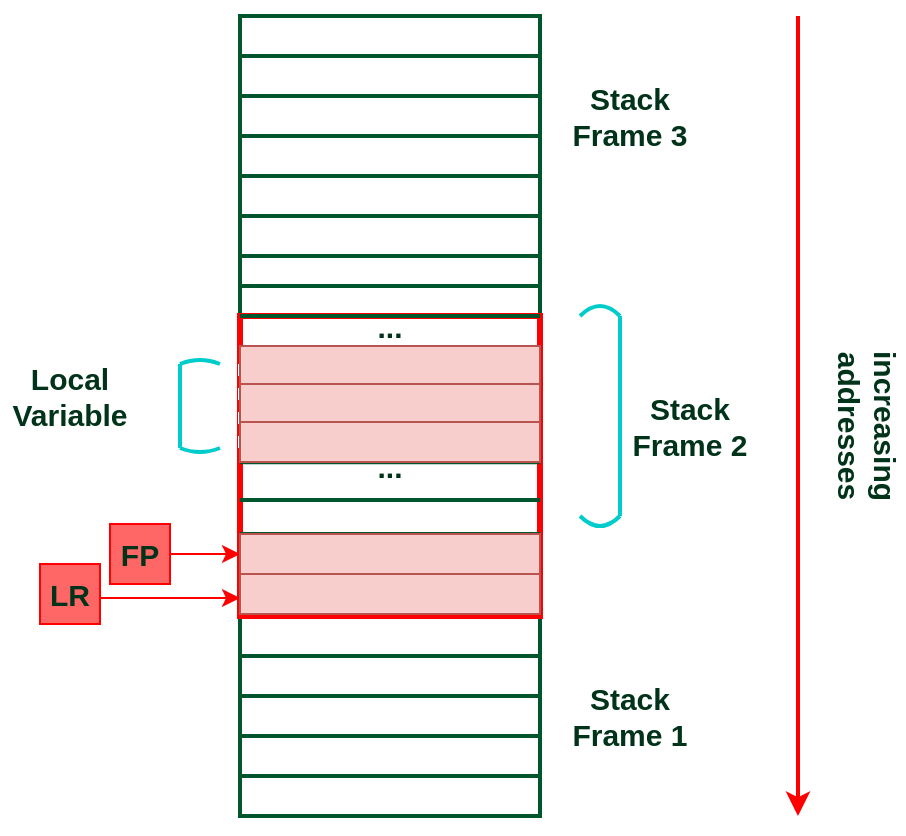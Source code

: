 <mxfile version="26.0.16">
  <diagram id="function_call_stack" name="Function Call Stack">
    <mxGraphModel dx="903" dy="550" grid="1" gridSize="10" guides="1" tooltips="1" connect="1" arrows="1" fold="1" page="1" pageScale="1" pageWidth="850" pageHeight="1100" math="0" shadow="0">
      <root>
        <mxCell id="0" />
        <mxCell id="1" parent="0" />
        <mxCell id="stack_outline" value="" style="rounded=0;whiteSpace=wrap;html=1;fillColor=none;strokeColor=#00562C;strokeWidth=2;fontStyle=1;fontSize=15;fontColor=#00331A;" parent="1" vertex="1">
          <mxGeometry x="200" y="100" width="150" height="400" as="geometry" />
        </mxCell>
        <mxCell id="dots1" value="..." style="text;html=1;strokeColor=#FF0000;fillColor=none;align=center;verticalAlign=middle;whiteSpace=wrap;rounded=0;fontColor=#00331A;strokeWidth=3;fontStyle=1;fontSize=15;" parent="1" vertex="1">
          <mxGeometry x="200" y="250" width="150" height="150" as="geometry" />
        </mxCell>
        <mxCell id="line1" value="" style="endArrow=none;html=1;rounded=0;strokeColor=#00562C;strokeWidth=2;entryX=1;entryY=0.25;entryDx=0;entryDy=0;exitX=0;exitY=0.25;exitDx=0;exitDy=0;fontStyle=1;fontSize=15;fontColor=#00331A;" parent="1" source="stack_outline" target="stack_outline" edge="1">
          <mxGeometry width="50" height="50" relative="1" as="geometry">
            <mxPoint x="200" y="200" as="sourcePoint" />
            <mxPoint x="350" y="200" as="targetPoint" />
          </mxGeometry>
        </mxCell>
        <mxCell id="line2" value="" style="endArrow=none;html=1;rounded=0;strokeColor=#00562C;strokeWidth=2;entryX=1;entryY=0.375;entryDx=0;entryDy=0;exitX=0;exitY=0.375;exitDx=0;exitDy=0;fontStyle=1;fontSize=15;fontColor=#00331A;" parent="1" source="stack_outline" target="stack_outline" edge="1">
          <mxGeometry width="50" height="50" relative="1" as="geometry">
            <mxPoint x="200" y="250" as="sourcePoint" />
            <mxPoint x="350" y="250" as="targetPoint" />
          </mxGeometry>
        </mxCell>
        <mxCell id="line3" value="" style="endArrow=none;html=1;rounded=0;strokeColor=#00562C;strokeWidth=2;entryX=1;entryY=0.5;entryDx=0;entryDy=0;exitX=0;exitY=0.5;exitDx=0;exitDy=0;fontStyle=1;fontSize=15;fontColor=#00331A;" parent="1" edge="1">
          <mxGeometry width="50" height="50" relative="1" as="geometry">
            <mxPoint x="200" y="304.0" as="sourcePoint" />
            <mxPoint x="350.0" y="304.0" as="targetPoint" />
          </mxGeometry>
        </mxCell>
        <mxCell id="line4" value="" style="endArrow=none;html=1;rounded=0;strokeColor=#00562C;strokeWidth=2;entryX=1;entryY=0.625;entryDx=0;entryDy=0;exitX=0;exitY=0.625;exitDx=0;exitDy=0;fontStyle=1;fontSize=15;fontColor=#00331A;" parent="1" edge="1">
          <mxGeometry width="50" height="50" relative="1" as="geometry">
            <mxPoint x="200" y="359.0" as="sourcePoint" />
            <mxPoint x="350.0" y="359" as="targetPoint" />
          </mxGeometry>
        </mxCell>
        <mxCell id="line5" value="" style="endArrow=none;html=1;rounded=0;strokeColor=#00562C;strokeWidth=2;entryX=1;entryY=0.75;entryDx=0;entryDy=0;exitX=0;exitY=0.75;exitDx=0;exitDy=0;fontStyle=1;fontSize=15;fontColor=#00331A;" parent="1" edge="1">
          <mxGeometry width="50" height="50" relative="1" as="geometry">
            <mxPoint x="200" y="388" as="sourcePoint" />
            <mxPoint x="350.0" y="388" as="targetPoint" />
          </mxGeometry>
        </mxCell>
        <mxCell id="local_vars_brace" value="" style="rounded=0;whiteSpace=wrap;html=1;fillColor=none;strokeColor=#FFFFFF;strokeWidth=2;dashed=1;fontStyle=1;fontSize=15;fontColor=#00331A;" parent="1" vertex="1">
          <mxGeometry x="180" y="270" width="20" height="50" as="geometry" />
        </mxCell>
        <mxCell id="FP_block" value="FP" style="rounded=0;whiteSpace=wrap;html=1;fillColor=#FF6666;strokeColor=#FF0000;fontStyle=1;fontSize=15;fontColor=#00331A;" parent="1" vertex="1">
          <mxGeometry x="135" y="354" width="30" height="30" as="geometry" />
        </mxCell>
        <mxCell id="LR_block" value="LR" style="rounded=0;whiteSpace=wrap;html=1;fillColor=#FF6666;strokeColor=#FF0000;fontStyle=1;fontSize=15;fontColor=#00331A;" parent="1" vertex="1">
          <mxGeometry x="100" y="374" width="30" height="30" as="geometry" />
        </mxCell>
        <mxCell id="fp_arrow" style="edgeStyle=orthogonalEdgeStyle;rounded=0;orthogonalLoop=1;jettySize=auto;html=1;exitX=1;exitY=0.5;exitDx=0;exitDy=0;strokeColor=#FF0000;entryX=0;entryY=0.675;entryDx=0;entryDy=0;entryPerimeter=0;fontStyle=1;fontSize=15;fontColor=#00331A;" parent="1" source="FP_block" edge="1">
          <mxGeometry relative="1" as="geometry">
            <Array as="points" />
            <mxPoint x="200" y="369" as="targetPoint" />
          </mxGeometry>
        </mxCell>
        <mxCell id="lr_arrow" style="edgeStyle=orthogonalEdgeStyle;rounded=0;orthogonalLoop=1;jettySize=auto;html=1;exitX=1;exitY=0.5;exitDx=0;exitDy=0;strokeColor=#FF0000;fontStyle=1;fontSize=15;fontColor=#00331A;" parent="1" source="LR_block" edge="1">
          <mxGeometry relative="1" as="geometry">
            <Array as="points">
              <mxPoint x="200" y="391" />
            </Array>
            <mxPoint x="200" y="391" as="targetPoint" />
          </mxGeometry>
        </mxCell>
        <mxCell id="stack_frame3_label" value="Stack&lt;br&gt;Frame 3" style="text;html=1;strokeColor=none;fillColor=none;align=center;verticalAlign=middle;whiteSpace=wrap;rounded=0;fontColor=#00331A;fontStyle=1;fontSize=15;" parent="1" vertex="1">
          <mxGeometry x="360" y="130" width="70" height="40" as="geometry" />
        </mxCell>
        <mxCell id="stack_frame2_label" value="Stack&lt;br&gt;Frame 2" style="text;html=1;strokeColor=none;fillColor=none;align=center;verticalAlign=middle;whiteSpace=wrap;rounded=0;fontColor=#00331A;fontStyle=1;fontSize=15;" parent="1" vertex="1">
          <mxGeometry x="390" y="285" width="70" height="40" as="geometry" />
        </mxCell>
        <mxCell id="stack_frame1_label" value="Stack&lt;br&gt;Frame 1" style="text;html=1;strokeColor=none;fillColor=none;align=center;verticalAlign=middle;whiteSpace=wrap;rounded=0;fontColor=#00331A;fontStyle=1;fontSize=15;" parent="1" vertex="1">
          <mxGeometry x="360" y="430" width="70" height="40" as="geometry" />
        </mxCell>
        <mxCell id="addresses_arrow" style="endArrow=classic;html=1;rounded=0;strokeColor=#FF0000;strokeWidth=2;fontStyle=1;fontSize=15;fontColor=#00331A;" parent="1" edge="1">
          <mxGeometry width="50" height="50" relative="1" as="geometry">
            <mxPoint x="479" y="100" as="sourcePoint" />
            <mxPoint x="479" y="500" as="targetPoint" />
          </mxGeometry>
        </mxCell>
        <mxCell id="addr_label" value="increasing addresses" style="text;html=1;strokeColor=none;fillColor=none;align=center;verticalAlign=middle;whiteSpace=wrap;rounded=0;fontColor=#00331A;rotation=90;fontStyle=1;fontSize=15;" parent="1" vertex="1">
          <mxGeometry x="449" y="290" width="130" height="30" as="geometry" />
        </mxCell>
        <mxCell id="rzXqg3DvNrWkiES8HZlL-1" value="" style="endArrow=none;html=1;rounded=0;strokeColor=#00562C;strokeWidth=2;entryX=1;entryY=0.5;entryDx=0;entryDy=0;exitX=0;exitY=0.5;exitDx=0;exitDy=0;fontStyle=1;fontSize=15;fontColor=#00331A;" edge="1" parent="1">
          <mxGeometry width="50" height="50" relative="1" as="geometry">
            <mxPoint x="200" y="120" as="sourcePoint" />
            <mxPoint x="350" y="120" as="targetPoint" />
          </mxGeometry>
        </mxCell>
        <mxCell id="rzXqg3DvNrWkiES8HZlL-3" value="" style="endArrow=none;html=1;rounded=0;strokeColor=#00562C;strokeWidth=2;entryX=1;entryY=0.5;entryDx=0;entryDy=0;exitX=0;exitY=0.5;exitDx=0;exitDy=0;fontStyle=1;fontSize=15;fontColor=#00331A;" edge="1" parent="1">
          <mxGeometry width="50" height="50" relative="1" as="geometry">
            <mxPoint x="200" y="140" as="sourcePoint" />
            <mxPoint x="350" y="140" as="targetPoint" />
          </mxGeometry>
        </mxCell>
        <mxCell id="rzXqg3DvNrWkiES8HZlL-4" value="" style="endArrow=none;html=1;rounded=0;strokeColor=#00562C;strokeWidth=2;entryX=1;entryY=0.5;entryDx=0;entryDy=0;exitX=0;exitY=0.5;exitDx=0;exitDy=0;fontStyle=1;fontSize=15;fontColor=#00331A;" edge="1" parent="1">
          <mxGeometry width="50" height="50" relative="1" as="geometry">
            <mxPoint x="200" y="160" as="sourcePoint" />
            <mxPoint x="350" y="160" as="targetPoint" />
          </mxGeometry>
        </mxCell>
        <mxCell id="rzXqg3DvNrWkiES8HZlL-5" value="" style="endArrow=none;html=1;rounded=0;strokeColor=#00562C;strokeWidth=2;entryX=1;entryY=0.5;entryDx=0;entryDy=0;exitX=0;exitY=0.5;exitDx=0;exitDy=0;fontStyle=1;fontSize=15;fontColor=#00331A;" edge="1" parent="1">
          <mxGeometry width="50" height="50" relative="1" as="geometry">
            <mxPoint x="200" y="180" as="sourcePoint" />
            <mxPoint x="350" y="180" as="targetPoint" />
          </mxGeometry>
        </mxCell>
        <mxCell id="rzXqg3DvNrWkiES8HZlL-6" value="" style="endArrow=none;html=1;rounded=0;strokeColor=#00562C;strokeWidth=2;entryX=1;entryY=0.5;entryDx=0;entryDy=0;exitX=0;exitY=0.5;exitDx=0;exitDy=0;fontStyle=1;fontSize=15;fontColor=#00331A;" edge="1" parent="1">
          <mxGeometry width="50" height="50" relative="1" as="geometry">
            <mxPoint x="200" y="235" as="sourcePoint" />
            <mxPoint x="350" y="235" as="targetPoint" />
          </mxGeometry>
        </mxCell>
        <mxCell id="rzXqg3DvNrWkiES8HZlL-7" value="" style="endArrow=none;html=1;rounded=0;strokeColor=#00562C;strokeWidth=2;entryX=1;entryY=0.5;entryDx=0;entryDy=0;exitX=0;exitY=0.5;exitDx=0;exitDy=0;fontStyle=1;fontSize=15;fontColor=#00331A;" edge="1" parent="1" source="rzXqg3DvNrWkiES8HZlL-26">
          <mxGeometry width="50" height="50" relative="1" as="geometry">
            <mxPoint x="200" y="266" as="sourcePoint" />
            <mxPoint x="350" y="266" as="targetPoint" />
          </mxGeometry>
        </mxCell>
        <mxCell id="rzXqg3DvNrWkiES8HZlL-8" value="" style="endArrow=none;html=1;rounded=0;strokeColor=#00562C;strokeWidth=2;entryX=1;entryY=0.5;entryDx=0;entryDy=0;exitX=0;exitY=0.5;exitDx=0;exitDy=0;fontStyle=1;fontSize=15;fontColor=#00331A;" edge="1" parent="1">
          <mxGeometry width="50" height="50" relative="1" as="geometry">
            <mxPoint x="200" y="285" as="sourcePoint" />
            <mxPoint x="350" y="285" as="targetPoint" />
          </mxGeometry>
        </mxCell>
        <mxCell id="rzXqg3DvNrWkiES8HZlL-9" value="" style="endArrow=none;html=1;rounded=0;strokeColor=#00562C;strokeWidth=2;entryX=1;entryY=0.5;entryDx=0;entryDy=0;exitX=0;exitY=0.5;exitDx=0;exitDy=0;fontStyle=1;fontSize=15;fontColor=#00331A;" edge="1" parent="1">
          <mxGeometry width="50" height="50" relative="1" as="geometry">
            <mxPoint x="200" y="323.17" as="sourcePoint" />
            <mxPoint x="350" y="323.17" as="targetPoint" />
          </mxGeometry>
        </mxCell>
        <mxCell id="rzXqg3DvNrWkiES8HZlL-10" value="" style="endArrow=none;html=1;rounded=0;strokeColor=#00562C;strokeWidth=2;entryX=1;entryY=0.5;entryDx=0;entryDy=0;exitX=0;exitY=0.5;exitDx=0;exitDy=0;fontStyle=1;fontSize=15;fontColor=#00331A;" edge="1" parent="1">
          <mxGeometry width="50" height="50" relative="1" as="geometry">
            <mxPoint x="200" y="342" as="sourcePoint" />
            <mxPoint x="350" y="342" as="targetPoint" />
          </mxGeometry>
        </mxCell>
        <mxCell id="rzXqg3DvNrWkiES8HZlL-11" value="" style="endArrow=none;html=1;rounded=0;strokeColor=#00562C;strokeWidth=2;entryX=1;entryY=0.5;entryDx=0;entryDy=0;exitX=0;exitY=0.5;exitDx=0;exitDy=0;fontStyle=1;fontSize=15;fontColor=#00331A;" edge="1" parent="1">
          <mxGeometry width="50" height="50" relative="1" as="geometry">
            <mxPoint x="200" y="373" as="sourcePoint" />
            <mxPoint x="350" y="373" as="targetPoint" />
          </mxGeometry>
        </mxCell>
        <mxCell id="rzXqg3DvNrWkiES8HZlL-14" value="" style="group;fontStyle=1;fontSize=15;fontColor=#00331A;" vertex="1" connectable="0" parent="1">
          <mxGeometry x="370" y="240" width="20" height="120" as="geometry" />
        </mxCell>
        <mxCell id="frame2_brace" value="" style="endArrow=none;html=1;rounded=0;strokeColor=#00CCCC;strokeWidth=2;curved=1;fontStyle=1;fontSize=15;fontColor=#00331A;" parent="rzXqg3DvNrWkiES8HZlL-14" edge="1">
          <mxGeometry width="50" height="50" relative="1" as="geometry">
            <mxPoint y="10" as="sourcePoint" />
            <mxPoint x="20" y="10" as="targetPoint" />
            <Array as="points">
              <mxPoint x="10" />
            </Array>
          </mxGeometry>
        </mxCell>
        <mxCell id="frame2_brace2" value="" style="endArrow=none;html=1;rounded=0;strokeColor=#00CCCC;strokeWidth=2;curved=1;fontStyle=1;fontSize=15;fontColor=#00331A;" parent="rzXqg3DvNrWkiES8HZlL-14" edge="1">
          <mxGeometry width="50" height="50" relative="1" as="geometry">
            <mxPoint y="110" as="sourcePoint" />
            <mxPoint x="20" y="110" as="targetPoint" />
            <Array as="points">
              <mxPoint x="10" y="120" />
            </Array>
          </mxGeometry>
        </mxCell>
        <mxCell id="frame2_brace_vert" value="" style="endArrow=none;html=1;rounded=0;strokeColor=#00CCCC;strokeWidth=2;fontStyle=1;fontSize=15;fontColor=#00331A;" parent="rzXqg3DvNrWkiES8HZlL-14" edge="1">
          <mxGeometry width="50" height="50" relative="1" as="geometry">
            <mxPoint x="20" y="110" as="sourcePoint" />
            <mxPoint x="20" y="10" as="targetPoint" />
          </mxGeometry>
        </mxCell>
        <mxCell id="rzXqg3DvNrWkiES8HZlL-15" value="" style="group;rotation=-180;fontStyle=1;fontSize=15;fontColor=#00331A;" vertex="1" connectable="0" parent="1">
          <mxGeometry x="170" y="270" width="20" height="50" as="geometry" />
        </mxCell>
        <mxCell id="rzXqg3DvNrWkiES8HZlL-16" value="" style="endArrow=none;html=1;rounded=0;strokeColor=#00CCCC;strokeWidth=2;curved=1;fontStyle=1;fontSize=15;fontColor=#00331A;" edge="1" parent="rzXqg3DvNrWkiES8HZlL-15">
          <mxGeometry width="50" height="50" relative="1" as="geometry">
            <mxPoint x="20" y="46" as="sourcePoint" />
            <mxPoint y="46" as="targetPoint" />
            <Array as="points">
              <mxPoint x="10" y="50" />
            </Array>
          </mxGeometry>
        </mxCell>
        <mxCell id="rzXqg3DvNrWkiES8HZlL-17" value="" style="endArrow=none;html=1;rounded=0;strokeColor=#00CCCC;strokeWidth=2;curved=1;fontStyle=1;fontSize=15;fontColor=#00331A;" edge="1" parent="rzXqg3DvNrWkiES8HZlL-15">
          <mxGeometry width="50" height="50" relative="1" as="geometry">
            <mxPoint x="20" y="4" as="sourcePoint" />
            <mxPoint y="4" as="targetPoint" />
            <Array as="points">
              <mxPoint x="10" />
            </Array>
          </mxGeometry>
        </mxCell>
        <mxCell id="rzXqg3DvNrWkiES8HZlL-18" value="" style="endArrow=none;html=1;rounded=0;strokeColor=#00CCCC;strokeWidth=2;fontStyle=1;fontSize=15;fontColor=#00331A;" edge="1" parent="rzXqg3DvNrWkiES8HZlL-15">
          <mxGeometry width="50" height="50" relative="1" as="geometry">
            <mxPoint y="4" as="sourcePoint" />
            <mxPoint y="46" as="targetPoint" />
          </mxGeometry>
        </mxCell>
        <mxCell id="rzXqg3DvNrWkiES8HZlL-20" value="Local Variable" style="text;html=1;strokeColor=none;fillColor=none;align=center;verticalAlign=middle;whiteSpace=wrap;rounded=0;fontColor=#00331A;fontStyle=1;fontSize=15;" vertex="1" parent="1">
          <mxGeometry x="80" y="270" width="70" height="40" as="geometry" />
        </mxCell>
        <mxCell id="rzXqg3DvNrWkiES8HZlL-23" value="&lt;span style=&quot;color: rgb(0, 51, 26); font-size: 15px; font-weight: 700;&quot;&gt;...&lt;/span&gt;" style="text;html=1;align=center;verticalAlign=middle;whiteSpace=wrap;rounded=0;" vertex="1" parent="1">
          <mxGeometry x="245" y="240" width="60" height="30" as="geometry" />
        </mxCell>
        <mxCell id="rzXqg3DvNrWkiES8HZlL-27" value="" style="endArrow=none;html=1;rounded=0;strokeColor=#00562C;strokeWidth=2;entryX=1;entryY=0.5;entryDx=0;entryDy=0;exitX=0;exitY=0.5;exitDx=0;exitDy=0;fontStyle=1;fontSize=15;fontColor=#00331A;" edge="1" parent="1" target="rzXqg3DvNrWkiES8HZlL-26">
          <mxGeometry width="50" height="50" relative="1" as="geometry">
            <mxPoint x="200" y="266" as="sourcePoint" />
            <mxPoint x="350" y="266" as="targetPoint" />
          </mxGeometry>
        </mxCell>
        <mxCell id="rzXqg3DvNrWkiES8HZlL-26" value="" style="rounded=0;whiteSpace=wrap;html=1;fillColor=#f8cecc;strokeColor=#b85450;" vertex="1" parent="1">
          <mxGeometry x="200" y="265" width="150" height="20" as="geometry" />
        </mxCell>
        <mxCell id="rzXqg3DvNrWkiES8HZlL-28" value="" style="rounded=0;whiteSpace=wrap;html=1;fillColor=#f8cecc;strokeColor=#b85450;" vertex="1" parent="1">
          <mxGeometry x="200" y="284" width="150" height="20" as="geometry" />
        </mxCell>
        <mxCell id="rzXqg3DvNrWkiES8HZlL-29" value="" style="rounded=0;whiteSpace=wrap;html=1;fillColor=#f8cecc;strokeColor=#b85450;" vertex="1" parent="1">
          <mxGeometry x="200" y="303" width="150" height="20" as="geometry" />
        </mxCell>
        <mxCell id="rzXqg3DvNrWkiES8HZlL-30" value="" style="rounded=0;whiteSpace=wrap;html=1;fillColor=#f8cecc;strokeColor=#b85450;" vertex="1" parent="1">
          <mxGeometry x="200" y="359" width="150" height="20" as="geometry" />
        </mxCell>
        <mxCell id="rzXqg3DvNrWkiES8HZlL-31" value="" style="rounded=0;whiteSpace=wrap;html=1;fillColor=#f8cecc;strokeColor=#b85450;" vertex="1" parent="1">
          <mxGeometry x="200" y="379" width="150" height="20" as="geometry" />
        </mxCell>
        <mxCell id="rzXqg3DvNrWkiES8HZlL-33" value="" style="endArrow=none;html=1;rounded=0;strokeColor=#00562C;strokeWidth=2;entryX=1;entryY=0.25;entryDx=0;entryDy=0;exitX=0;exitY=0.25;exitDx=0;exitDy=0;fontStyle=1;fontSize=15;fontColor=#00331A;" edge="1" parent="1">
          <mxGeometry width="50" height="50" relative="1" as="geometry">
            <mxPoint x="200" y="220" as="sourcePoint" />
            <mxPoint x="350" y="220" as="targetPoint" />
          </mxGeometry>
        </mxCell>
        <mxCell id="rzXqg3DvNrWkiES8HZlL-34" value="" style="endArrow=none;html=1;rounded=0;strokeColor=#00562C;strokeWidth=2;entryX=1;entryY=0.25;entryDx=0;entryDy=0;exitX=0;exitY=0.25;exitDx=0;exitDy=0;fontStyle=1;fontSize=15;fontColor=#00331A;" edge="1" parent="1">
          <mxGeometry width="50" height="50" relative="1" as="geometry">
            <mxPoint x="200" y="420" as="sourcePoint" />
            <mxPoint x="350" y="420" as="targetPoint" />
          </mxGeometry>
        </mxCell>
        <mxCell id="rzXqg3DvNrWkiES8HZlL-35" value="" style="endArrow=none;html=1;rounded=0;strokeColor=#00562C;strokeWidth=2;entryX=1;entryY=0.25;entryDx=0;entryDy=0;exitX=0;exitY=0.25;exitDx=0;exitDy=0;fontStyle=1;fontSize=15;fontColor=#00331A;" edge="1" parent="1">
          <mxGeometry width="50" height="50" relative="1" as="geometry">
            <mxPoint x="200" y="440" as="sourcePoint" />
            <mxPoint x="350" y="440" as="targetPoint" />
          </mxGeometry>
        </mxCell>
        <mxCell id="rzXqg3DvNrWkiES8HZlL-36" value="" style="endArrow=none;html=1;rounded=0;strokeColor=#00562C;strokeWidth=2;entryX=1;entryY=0.25;entryDx=0;entryDy=0;exitX=0;exitY=0.25;exitDx=0;exitDy=0;fontStyle=1;fontSize=15;fontColor=#00331A;" edge="1" parent="1">
          <mxGeometry width="50" height="50" relative="1" as="geometry">
            <mxPoint x="200" y="480" as="sourcePoint" />
            <mxPoint x="350" y="480" as="targetPoint" />
          </mxGeometry>
        </mxCell>
        <mxCell id="rzXqg3DvNrWkiES8HZlL-37" value="" style="endArrow=none;html=1;rounded=0;strokeColor=#00562C;strokeWidth=2;entryX=1;entryY=0.25;entryDx=0;entryDy=0;exitX=0;exitY=0.25;exitDx=0;exitDy=0;fontStyle=1;fontSize=15;fontColor=#00331A;" edge="1" parent="1">
          <mxGeometry width="50" height="50" relative="1" as="geometry">
            <mxPoint x="200" y="460" as="sourcePoint" />
            <mxPoint x="350" y="460" as="targetPoint" />
          </mxGeometry>
        </mxCell>
      </root>
    </mxGraphModel>
  </diagram>
</mxfile>

